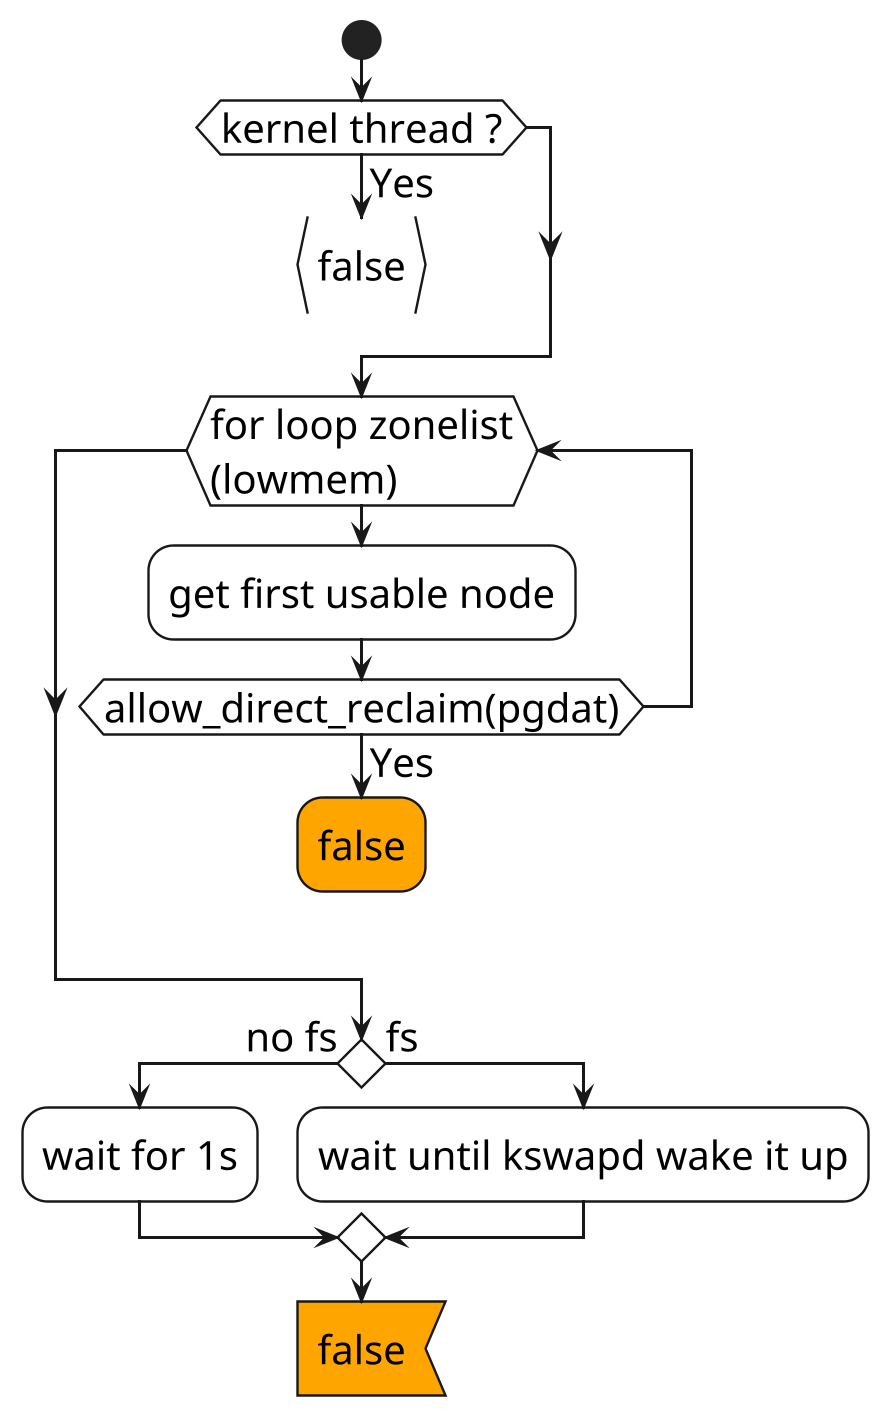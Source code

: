 @startuml

skinparam ComponentStyle rectangle
hide stereotype
scale 2/1

skinparam Activity {
    FontSize 20
    FontColor black
    BorderThickness 1.2
    BackgroundColor transparent
}


skinparam Note {
    FontSize 16
    FontColor black
    BorderThickness 0
    BackgroundColor transparent
}

skinparam Arrow {
    FontSize 20
    Thickness 1.5
}

' start here
start
if (kernel thread ?) then (Yes)
    :false;<<continuous>>
    detach
endif

while (for loop zonelist\n(lowmem))
    :get first usable node;
    if (allow_direct_reclaim(pgdat)) then (Yes)
        #Orange:false;<<ready>>
        detach
    endif
endwhile

if () then (no fs)
    :wait for 1s;
else (fs)
    :wait until kswapd wake it up;
endif
#Orange:false;<<input>>

@enduml
